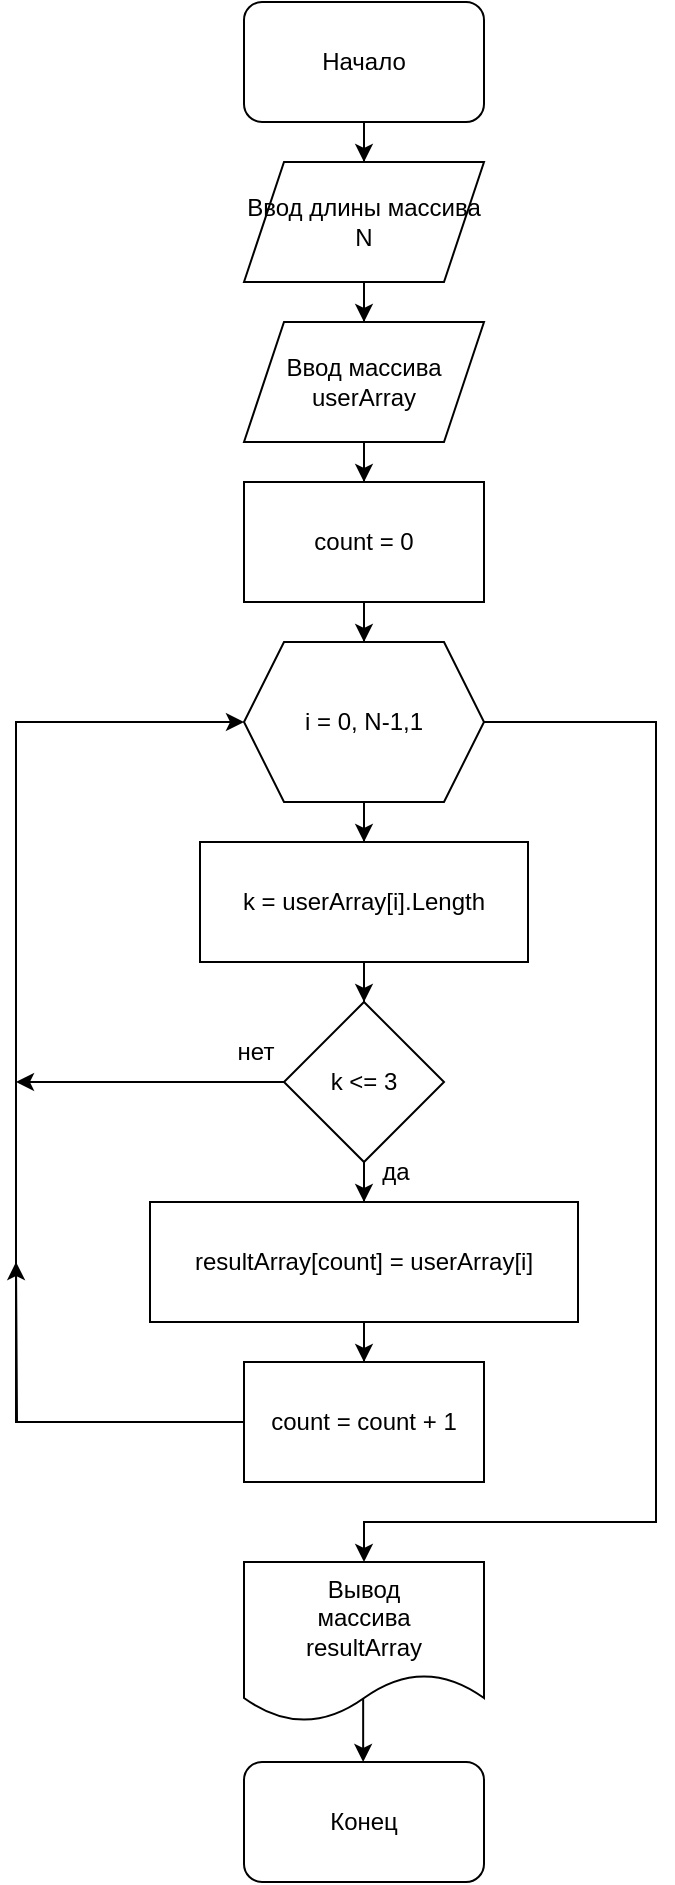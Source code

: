 <mxfile version="21.1.4">
  <diagram name="Page-1" id="IaMU4KBefqwBcv7kMBbT">
    <mxGraphModel dx="1165" dy="635" grid="0" gridSize="10" guides="1" tooltips="1" connect="1" arrows="1" fold="1" page="1" pageScale="1" pageWidth="827" pageHeight="1169" math="0" shadow="0">
      <root>
        <mxCell id="0" />
        <mxCell id="1" parent="0" />
        <mxCell id="P3yzLBE_eazJCCD9I9Q--5" style="edgeStyle=orthogonalEdgeStyle;rounded=0;orthogonalLoop=1;jettySize=auto;html=1;entryX=0.5;entryY=0;entryDx=0;entryDy=0;" edge="1" parent="1" source="P3yzLBE_eazJCCD9I9Q--1" target="P3yzLBE_eazJCCD9I9Q--2">
          <mxGeometry relative="1" as="geometry" />
        </mxCell>
        <mxCell id="P3yzLBE_eazJCCD9I9Q--1" value="Начало" style="rounded=1;whiteSpace=wrap;html=1;" vertex="1" parent="1">
          <mxGeometry x="354" y="10" width="120" height="60" as="geometry" />
        </mxCell>
        <mxCell id="P3yzLBE_eazJCCD9I9Q--6" style="edgeStyle=orthogonalEdgeStyle;rounded=0;orthogonalLoop=1;jettySize=auto;html=1;entryX=0.5;entryY=0;entryDx=0;entryDy=0;" edge="1" parent="1" source="P3yzLBE_eazJCCD9I9Q--2" target="P3yzLBE_eazJCCD9I9Q--3">
          <mxGeometry relative="1" as="geometry" />
        </mxCell>
        <mxCell id="P3yzLBE_eazJCCD9I9Q--2" value="Ввод длины массива N" style="shape=parallelogram;perimeter=parallelogramPerimeter;whiteSpace=wrap;html=1;fixedSize=1;" vertex="1" parent="1">
          <mxGeometry x="354" y="90" width="120" height="60" as="geometry" />
        </mxCell>
        <mxCell id="P3yzLBE_eazJCCD9I9Q--8" style="edgeStyle=orthogonalEdgeStyle;rounded=0;orthogonalLoop=1;jettySize=auto;html=1;entryX=0.5;entryY=0;entryDx=0;entryDy=0;" edge="1" parent="1" source="P3yzLBE_eazJCCD9I9Q--3" target="P3yzLBE_eazJCCD9I9Q--7">
          <mxGeometry relative="1" as="geometry" />
        </mxCell>
        <mxCell id="P3yzLBE_eazJCCD9I9Q--3" value="Ввод массива userArray" style="shape=parallelogram;perimeter=parallelogramPerimeter;whiteSpace=wrap;html=1;fixedSize=1;" vertex="1" parent="1">
          <mxGeometry x="354" y="170" width="120" height="60" as="geometry" />
        </mxCell>
        <mxCell id="P3yzLBE_eazJCCD9I9Q--11" style="edgeStyle=orthogonalEdgeStyle;rounded=0;orthogonalLoop=1;jettySize=auto;html=1;entryX=0.5;entryY=0;entryDx=0;entryDy=0;" edge="1" parent="1" source="P3yzLBE_eazJCCD9I9Q--7" target="P3yzLBE_eazJCCD9I9Q--10">
          <mxGeometry relative="1" as="geometry" />
        </mxCell>
        <mxCell id="P3yzLBE_eazJCCD9I9Q--7" value="count = 0" style="rounded=0;whiteSpace=wrap;html=1;" vertex="1" parent="1">
          <mxGeometry x="354" y="250" width="120" height="60" as="geometry" />
        </mxCell>
        <mxCell id="P3yzLBE_eazJCCD9I9Q--14" style="edgeStyle=orthogonalEdgeStyle;rounded=0;orthogonalLoop=1;jettySize=auto;html=1;entryX=0.5;entryY=0;entryDx=0;entryDy=0;" edge="1" parent="1" source="P3yzLBE_eazJCCD9I9Q--10" target="P3yzLBE_eazJCCD9I9Q--13">
          <mxGeometry relative="1" as="geometry" />
        </mxCell>
        <mxCell id="P3yzLBE_eazJCCD9I9Q--29" style="edgeStyle=orthogonalEdgeStyle;rounded=0;orthogonalLoop=1;jettySize=auto;html=1;entryX=0.5;entryY=0;entryDx=0;entryDy=0;" edge="1" parent="1" source="P3yzLBE_eazJCCD9I9Q--10" target="P3yzLBE_eazJCCD9I9Q--28">
          <mxGeometry relative="1" as="geometry">
            <Array as="points">
              <mxPoint x="560" y="370" />
              <mxPoint x="560" y="770" />
              <mxPoint x="414" y="770" />
            </Array>
          </mxGeometry>
        </mxCell>
        <mxCell id="P3yzLBE_eazJCCD9I9Q--10" value="i = 0, N-1,1" style="shape=hexagon;perimeter=hexagonPerimeter2;whiteSpace=wrap;html=1;fixedSize=1;" vertex="1" parent="1">
          <mxGeometry x="354" y="330" width="120" height="80" as="geometry" />
        </mxCell>
        <mxCell id="P3yzLBE_eazJCCD9I9Q--19" style="edgeStyle=orthogonalEdgeStyle;rounded=0;orthogonalLoop=1;jettySize=auto;html=1;entryX=0.5;entryY=0;entryDx=0;entryDy=0;" edge="1" parent="1" source="P3yzLBE_eazJCCD9I9Q--12" target="P3yzLBE_eazJCCD9I9Q--18">
          <mxGeometry relative="1" as="geometry" />
        </mxCell>
        <mxCell id="P3yzLBE_eazJCCD9I9Q--24" style="edgeStyle=orthogonalEdgeStyle;rounded=0;orthogonalLoop=1;jettySize=auto;html=1;" edge="1" parent="1" source="P3yzLBE_eazJCCD9I9Q--12">
          <mxGeometry relative="1" as="geometry">
            <mxPoint x="240" y="550" as="targetPoint" />
          </mxGeometry>
        </mxCell>
        <mxCell id="P3yzLBE_eazJCCD9I9Q--12" value="k &amp;lt;= 3" style="rhombus;whiteSpace=wrap;html=1;" vertex="1" parent="1">
          <mxGeometry x="374" y="510" width="80" height="80" as="geometry" />
        </mxCell>
        <mxCell id="P3yzLBE_eazJCCD9I9Q--15" style="edgeStyle=orthogonalEdgeStyle;rounded=0;orthogonalLoop=1;jettySize=auto;html=1;entryX=0.5;entryY=0;entryDx=0;entryDy=0;" edge="1" parent="1" source="P3yzLBE_eazJCCD9I9Q--13" target="P3yzLBE_eazJCCD9I9Q--12">
          <mxGeometry relative="1" as="geometry" />
        </mxCell>
        <mxCell id="P3yzLBE_eazJCCD9I9Q--13" value="k = userArray[i].Length" style="rounded=0;whiteSpace=wrap;html=1;" vertex="1" parent="1">
          <mxGeometry x="332" y="430" width="164" height="60" as="geometry" />
        </mxCell>
        <mxCell id="P3yzLBE_eazJCCD9I9Q--21" style="edgeStyle=orthogonalEdgeStyle;rounded=0;orthogonalLoop=1;jettySize=auto;html=1;entryX=0.5;entryY=0;entryDx=0;entryDy=0;" edge="1" parent="1" source="P3yzLBE_eazJCCD9I9Q--18" target="P3yzLBE_eazJCCD9I9Q--20">
          <mxGeometry relative="1" as="geometry" />
        </mxCell>
        <mxCell id="P3yzLBE_eazJCCD9I9Q--18" value="resultArray[count] = userArray[i]" style="rounded=0;whiteSpace=wrap;html=1;" vertex="1" parent="1">
          <mxGeometry x="307" y="610" width="214" height="60" as="geometry" />
        </mxCell>
        <mxCell id="P3yzLBE_eazJCCD9I9Q--22" style="edgeStyle=orthogonalEdgeStyle;rounded=0;orthogonalLoop=1;jettySize=auto;html=1;entryX=0;entryY=0.5;entryDx=0;entryDy=0;" edge="1" parent="1" source="P3yzLBE_eazJCCD9I9Q--20" target="P3yzLBE_eazJCCD9I9Q--10">
          <mxGeometry relative="1" as="geometry">
            <mxPoint x="260" y="500" as="targetPoint" />
            <Array as="points">
              <mxPoint x="240" y="720" />
              <mxPoint x="240" y="370" />
            </Array>
          </mxGeometry>
        </mxCell>
        <mxCell id="P3yzLBE_eazJCCD9I9Q--27" style="edgeStyle=orthogonalEdgeStyle;rounded=0;orthogonalLoop=1;jettySize=auto;html=1;" edge="1" parent="1" source="P3yzLBE_eazJCCD9I9Q--20">
          <mxGeometry relative="1" as="geometry">
            <mxPoint x="240" y="640" as="targetPoint" />
          </mxGeometry>
        </mxCell>
        <mxCell id="P3yzLBE_eazJCCD9I9Q--20" value="count = count + 1" style="rounded=0;whiteSpace=wrap;html=1;" vertex="1" parent="1">
          <mxGeometry x="354" y="690" width="120" height="60" as="geometry" />
        </mxCell>
        <mxCell id="P3yzLBE_eazJCCD9I9Q--23" value="&lt;div&gt;да&lt;/div&gt;" style="text;html=1;strokeColor=none;fillColor=none;align=center;verticalAlign=middle;whiteSpace=wrap;rounded=0;" vertex="1" parent="1">
          <mxGeometry x="400" y="580" width="60" height="30" as="geometry" />
        </mxCell>
        <mxCell id="P3yzLBE_eazJCCD9I9Q--26" value="нет" style="text;html=1;strokeColor=none;fillColor=none;align=center;verticalAlign=middle;whiteSpace=wrap;rounded=0;" vertex="1" parent="1">
          <mxGeometry x="330" y="520" width="60" height="30" as="geometry" />
        </mxCell>
        <mxCell id="P3yzLBE_eazJCCD9I9Q--30" value="Конец" style="rounded=1;whiteSpace=wrap;html=1;" vertex="1" parent="1">
          <mxGeometry x="354" y="890" width="120" height="60" as="geometry" />
        </mxCell>
        <mxCell id="P3yzLBE_eazJCCD9I9Q--34" value="" style="endArrow=classic;html=1;rounded=0;" edge="1" parent="1">
          <mxGeometry width="50" height="50" relative="1" as="geometry">
            <mxPoint x="413.58" y="840" as="sourcePoint" />
            <mxPoint x="413.58" y="890" as="targetPoint" />
          </mxGeometry>
        </mxCell>
        <mxCell id="P3yzLBE_eazJCCD9I9Q--28" value="&lt;div&gt;Вывод&lt;/div&gt;&lt;div&gt;массива&lt;/div&gt;&lt;div&gt;resultArray&lt;br&gt;&lt;/div&gt;" style="shape=document;whiteSpace=wrap;html=1;boundedLbl=1;" vertex="1" parent="1">
          <mxGeometry x="354" y="790" width="120" height="80" as="geometry" />
        </mxCell>
      </root>
    </mxGraphModel>
  </diagram>
</mxfile>
